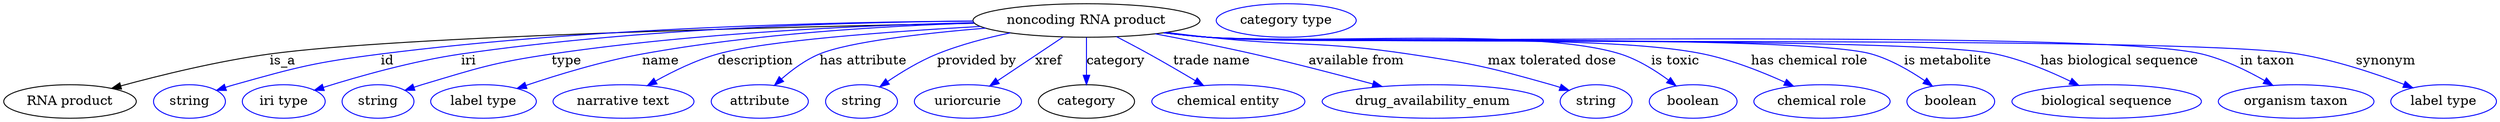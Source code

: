 digraph {
	graph [bb="0,0,2663.4,123"];
	node [label="\N"];
	"noncoding RNA product"	[height=0.5,
		label="noncoding RNA product",
		pos="1156.8,105",
		width=3.3761];
	"RNA product"	[height=0.5,
		pos="70.844,18",
		width=1.9679];
	"noncoding RNA product" -> "RNA product"	[label=is_a,
		lp="297.84,61.5",
		pos="e,115.26,32.04 1036.7,102.01 832.41,98.16 425.59,88.299 283.84,69 229.14,61.552 167.89,46.444 125.16,34.774"];
	id	[color=blue,
		height=0.5,
		label=string,
		pos="197.84,18",
		width=1.0652];
	"noncoding RNA product" -> id	[color=blue,
		label=id,
		lp="409.84,61.5",
		pos="e,226.84,29.966 1035.2,104.35 885.73,103.4 624.64,97.271 402.84,69 332.11,59.984 314.49,55.278 245.84,36 242.74,35.128 239.54,34.158 \
236.34,33.138",
		style=solid];
	iri	[color=blue,
		height=0.5,
		label="iri type",
		pos="298.84,18",
		width=1.2277];
	"noncoding RNA product" -> iri	[color=blue,
		label=iri,
		lp="496.84,61.5",
		pos="e,332.01,30.157 1035.2,104.38 900.8,103.24 678.3,96.703 488.84,69 437.41,61.48 379.89,45.196 341.75,33.247",
		style=solid];
	type	[color=blue,
		height=0.5,
		label=string,
		pos="399.84,18",
		width=1.0652];
	"noncoding RNA product" -> type	[color=blue,
		label=type,
		lp="600.84,61.5",
		pos="e,428.76,30.034 1036.2,102.69 920.05,99.994 739.59,92.057 584.84,69 522.47,59.706 507.26,54.087 446.84,36 444.08,35.172 441.24,34.272 \
438.39,33.332",
		style=solid];
	name	[color=blue,
		height=0.5,
		label="label type",
		pos="512.84,18",
		width=1.5707];
	"noncoding RNA product" -> name	[color=blue,
		label=name,
		lp="701.84,61.5",
		pos="e,548.56,32.003 1036.4,102.23 939.82,99.105 801.22,90.796 681.84,69 639.11,61.197 591.79,46.669 558.12,35.276",
		style=solid];
	description	[color=blue,
		height=0.5,
		label="narrative text",
		pos="662.84,18",
		width=2.0943];
	"noncoding RNA product" -> description	[color=blue,
		label=description,
		lp="802.34,61.5",
		pos="e,688.21,35.208 1043,98.688 945.41,93.26 812.82,83.549 761.84,69 739.19,62.535 715.58,50.831 697.1,40.372",
		style=solid];
	"has attribute"	[color=blue,
		height=0.5,
		label=attribute,
		pos="807.84,18",
		width=1.4443];
	"noncoding RNA product" -> "has attribute"	[color=blue,
		label="has attribute",
		lp="917.84,61.5",
		pos="e,823.31,35.361 1048.3,96.825 981.27,91.221 902.28,82.155 870.84,69 856.12,62.841 841.99,52.219 830.86,42.344",
		style=solid];
	"provided by"	[color=blue,
		height=0.5,
		label=string,
		pos="915.84,18",
		width=1.0652];
	"noncoding RNA product" -> "provided by"	[color=blue,
		label="provided by",
		lp="1039.3,61.5",
		pos="e,935.47,33.752 1075.1,91.642 1049.5,86.32 1021.5,78.965 996.84,69 978.14,61.44 958.86,49.724 943.81,39.533",
		style=solid];
	xref	[color=blue,
		height=0.5,
		label=uriorcurie,
		pos="1029.8,18",
		width=1.5887];
	"noncoding RNA product" -> xref	[color=blue,
		label=xref,
		lp="1116.3,61.5",
		pos="e,1053.2,34.612 1131.8,87.207 1111.7,73.769 1083.4,54.84 1061.7,40.331",
		style=solid];
	category	[height=0.5,
		pos="1156.8,18",
		width=1.4263];
	"noncoding RNA product" -> category	[color=blue,
		label=category,
		lp="1188.3,61.5",
		pos="e,1156.8,36.175 1156.8,86.799 1156.8,75.163 1156.8,59.548 1156.8,46.237",
		style=solid];
	"trade name"	[color=blue,
		height=0.5,
		label="chemical entity",
		pos="1307.8,18",
		width=2.2748];
	"noncoding RNA product" -> "trade name"	[color=blue,
		label="trade name",
		lp="1290.8,61.5",
		pos="e,1281.6,35.143 1189.1,87.624 1200.2,81.867 1212.6,75.269 1223.8,69 1240,59.957 1257.7,49.52 1272.7,40.529",
		style=solid];
	"available from"	[color=blue,
		height=0.5,
		label=drug_availability_enum,
		pos="1525.8,18",
		width=3.2858];
	"noncoding RNA product" -> "available from"	[color=blue,
		label="available from",
		lp="1445.3,61.5",
		pos="e,1472,34.151 1230.7,90.671 1263,84.54 1301.4,76.884 1335.8,69 1378.1,59.322 1425.2,46.935 1461.9,36.911",
		style=solid];
	"max tolerated dose"	[color=blue,
		height=0.5,
		label=string,
		pos="1700.8,18",
		width=1.0652];
	"noncoding RNA product" -> "max tolerated dose"	[color=blue,
		label="max tolerated dose",
		lp="1654.8,61.5",
		pos="e,1671.8,29.935 1242.8,92.193 1257.5,90.338 1272.6,88.531 1286.8,87 1381.7,76.809 1406.5,83.155 1500.8,69 1569.2,58.748 1586.4,54.911 \
1652.8,36 1655.9,35.117 1659.1,34.141 1662.3,33.115",
		style=solid];
	"is toxic"	[color=blue,
		height=0.5,
		label=boolean,
		pos="1803.8,18",
		width=1.2999];
	"noncoding RNA product" -> "is toxic"	[color=blue,
		label="is toxic",
		lp="1785.8,61.5",
		pos="e,1786,34.849 1240.6,91.925 1256,90.032 1271.9,88.282 1286.8,87 1384.6,78.633 1634.5,99.047 1727.8,69 1746,63.15 1764,51.673 1777.9,\
41.189",
		style=solid];
	"has chemical role"	[color=blue,
		height=0.5,
		label="chemical role",
		pos="1941.8,18",
		width=2.022];
	"noncoding RNA product" -> "has chemical role"	[color=blue,
		label="has chemical role",
		lp="1928.3,61.5",
		pos="e,1911.7,34.386 1240.3,91.884 1255.7,89.983 1271.8,88.24 1286.8,87 1404.1,77.363 1700.7,93.047 1815.8,69 1845.9,62.714 1878.1,49.82 \
1902.5,38.701",
		style=solid];
	"is metabolite"	[color=blue,
		height=0.5,
		label=boolean,
		pos="2079.8,18",
		width=1.2999];
	"noncoding RNA product" -> "is metabolite"	[color=blue,
		label="is metabolite",
		lp="2076.8,61.5",
		pos="e,2060.2,34.468 1239.9,91.82 1255.5,89.913 1271.6,88.184 1286.8,87 1365.3,80.89 1919.2,90.639 1994.8,69 2015.4,63.121 2036.1,51.08 \
2052,40.288",
		style=solid];
	"has biological sequence"	[color=blue,
		height=0.5,
		label="biological sequence",
		pos="2245.8,18",
		width=2.8164];
	"noncoding RNA product" -> "has biological sequence"	[color=blue,
		label="has biological sequence",
		lp="2259.3,61.5",
		pos="e,2216.3,35.236 1239.6,91.813 1255.2,89.893 1271.5,88.162 1286.8,87 1380,79.93 2036.5,88.584 2127.8,69 2155.4,63.085 2184.7,50.752 \
2207.1,39.815",
		style=solid];
	"in taxon"	[color=blue,
		height=0.5,
		label="organism taxon",
		pos="2448.8,18",
		width=2.3109];
	"noncoding RNA product" -> "in taxon"	[color=blue,
		label="in taxon",
		lp="2417.8,61.5",
		pos="e,2423.9,35.271 1239.6,91.757 1255.2,89.843 1271.5,88.128 1286.8,87 1404.4,78.342 2233.3,96.834 2347.8,69 2371.5,63.244 2396.1,51.245 \
2415.1,40.445",
		style=solid];
	synonym	[color=blue,
		height=0.5,
		label="label type",
		pos="2606.8,18",
		width=1.5707];
	"noncoding RNA product" -> synonym	[color=blue,
		label=synonym,
		lp="2544.8,61.5",
		pos="e,2573.8,32.753 1239.6,91.739 1255.2,89.826 1271.5,88.117 1286.8,87 1415.9,77.599 2323.2,89.967 2450.8,69 2490.2,62.531 2533.3,48.133 \
2564.2,36.44",
		style=solid];
	"named thing_category"	[color=blue,
		height=0.5,
		label="category type",
		pos="1370.8,105",
		width=2.0762];
}
